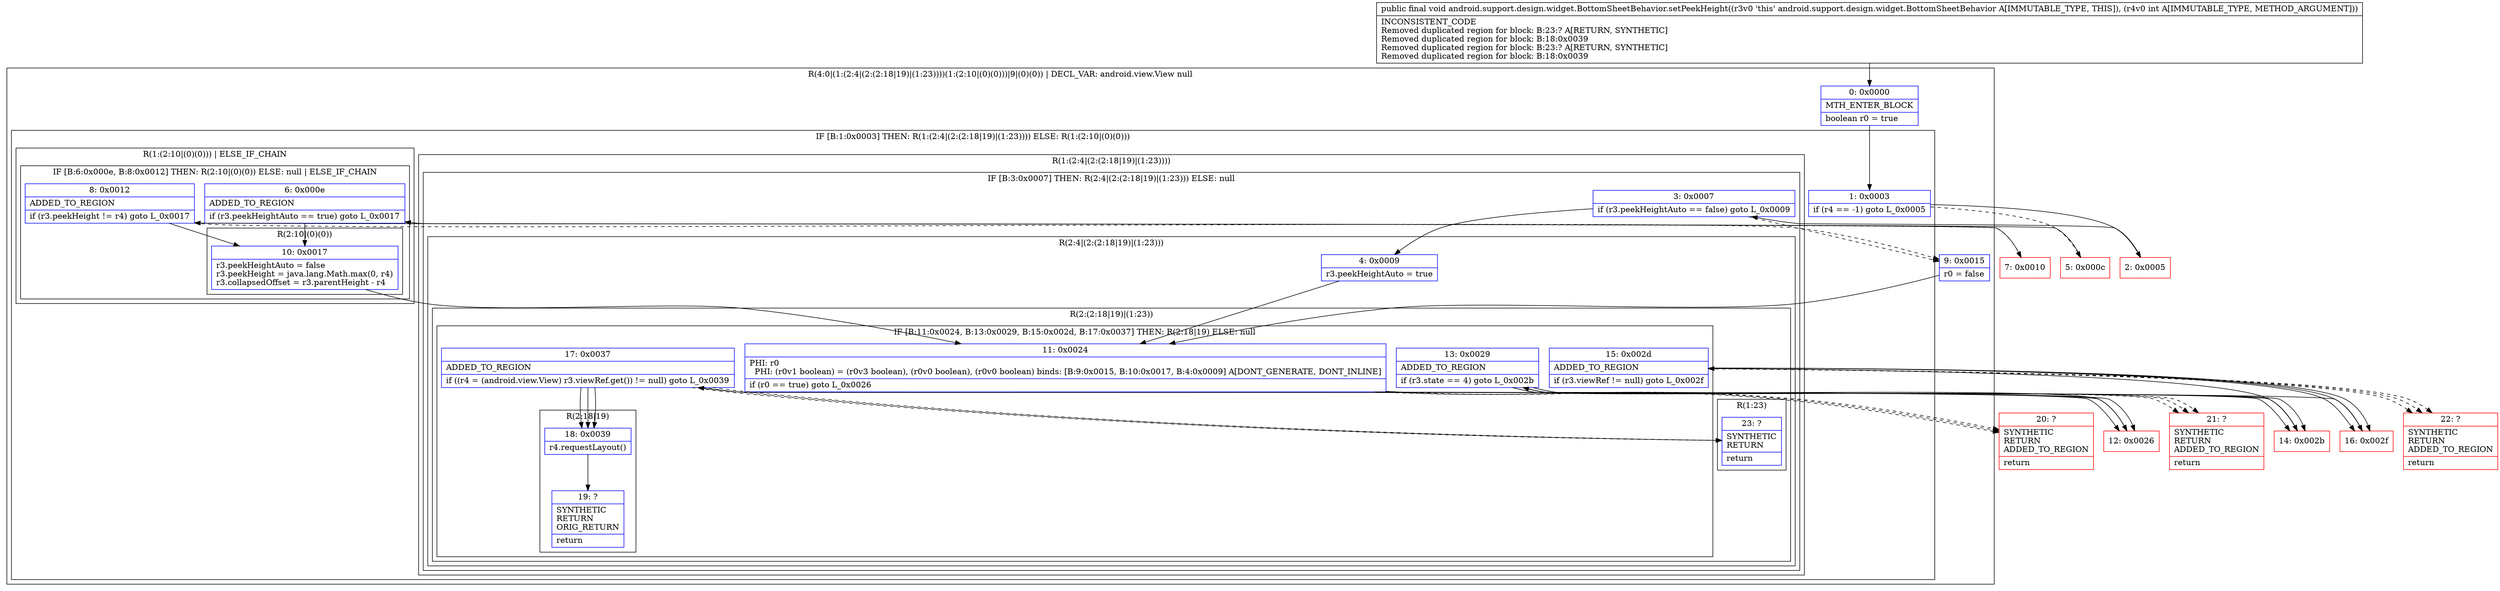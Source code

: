 digraph "CFG forandroid.support.design.widget.BottomSheetBehavior.setPeekHeight(I)V" {
subgraph cluster_Region_403466495 {
label = "R(4:0|(1:(2:4|(2:(2:18|19)|(1:23))))(1:(2:10|(0)(0)))|9|(0)(0)) | DECL_VAR: android.view.View null\l";
node [shape=record,color=blue];
Node_0 [shape=record,label="{0\:\ 0x0000|MTH_ENTER_BLOCK\l|boolean r0 = true\l}"];
subgraph cluster_IfRegion_801789200 {
label = "IF [B:1:0x0003] THEN: R(1:(2:4|(2:(2:18|19)|(1:23)))) ELSE: R(1:(2:10|(0)(0)))";
node [shape=record,color=blue];
Node_1 [shape=record,label="{1\:\ 0x0003|if (r4 == \-1) goto L_0x0005\l}"];
subgraph cluster_Region_516979481 {
label = "R(1:(2:4|(2:(2:18|19)|(1:23))))";
node [shape=record,color=blue];
subgraph cluster_IfRegion_339882258 {
label = "IF [B:3:0x0007] THEN: R(2:4|(2:(2:18|19)|(1:23))) ELSE: null";
node [shape=record,color=blue];
Node_3 [shape=record,label="{3\:\ 0x0007|if (r3.peekHeightAuto == false) goto L_0x0009\l}"];
subgraph cluster_Region_456358304 {
label = "R(2:4|(2:(2:18|19)|(1:23)))";
node [shape=record,color=blue];
Node_4 [shape=record,label="{4\:\ 0x0009|r3.peekHeightAuto = true\l}"];
subgraph cluster_Region_1722604803 {
label = "R(2:(2:18|19)|(1:23))";
node [shape=record,color=blue];
subgraph cluster_IfRegion_415258197 {
label = "IF [B:11:0x0024, B:13:0x0029, B:15:0x002d, B:17:0x0037] THEN: R(2:18|19) ELSE: null";
node [shape=record,color=blue];
Node_11 [shape=record,label="{11\:\ 0x0024|PHI: r0 \l  PHI: (r0v1 boolean) = (r0v3 boolean), (r0v0 boolean), (r0v0 boolean) binds: [B:9:0x0015, B:10:0x0017, B:4:0x0009] A[DONT_GENERATE, DONT_INLINE]\l|if (r0 == true) goto L_0x0026\l}"];
Node_13 [shape=record,label="{13\:\ 0x0029|ADDED_TO_REGION\l|if (r3.state == 4) goto L_0x002b\l}"];
Node_15 [shape=record,label="{15\:\ 0x002d|ADDED_TO_REGION\l|if (r3.viewRef != null) goto L_0x002f\l}"];
Node_17 [shape=record,label="{17\:\ 0x0037|ADDED_TO_REGION\l|if ((r4 = (android.view.View) r3.viewRef.get()) != null) goto L_0x0039\l}"];
subgraph cluster_Region_2075748988 {
label = "R(2:18|19)";
node [shape=record,color=blue];
Node_18 [shape=record,label="{18\:\ 0x0039|r4.requestLayout()\l}"];
Node_19 [shape=record,label="{19\:\ ?|SYNTHETIC\lRETURN\lORIG_RETURN\l|return\l}"];
}
}
subgraph cluster_Region_2130054840 {
label = "R(1:23)";
node [shape=record,color=blue];
Node_23 [shape=record,label="{23\:\ ?|SYNTHETIC\lRETURN\l|return\l}"];
}
}
}
}
}
subgraph cluster_Region_2114492095 {
label = "R(1:(2:10|(0)(0))) | ELSE_IF_CHAIN\l";
node [shape=record,color=blue];
subgraph cluster_IfRegion_2118912184 {
label = "IF [B:6:0x000e, B:8:0x0012] THEN: R(2:10|(0)(0)) ELSE: null | ELSE_IF_CHAIN\l";
node [shape=record,color=blue];
Node_6 [shape=record,label="{6\:\ 0x000e|ADDED_TO_REGION\l|if (r3.peekHeightAuto == true) goto L_0x0017\l}"];
Node_8 [shape=record,label="{8\:\ 0x0012|ADDED_TO_REGION\l|if (r3.peekHeight != r4) goto L_0x0017\l}"];
subgraph cluster_Region_1310095239 {
label = "R(2:10|(0)(0))";
node [shape=record,color=blue];
Node_10 [shape=record,label="{10\:\ 0x0017|r3.peekHeightAuto = false\lr3.peekHeight = java.lang.Math.max(0, r4)\lr3.collapsedOffset = r3.parentHeight \- r4\l}"];
subgraph cluster_IfRegion_809831289 {
label = "IF [B:11:0x0024, B:13:0x0029, B:15:0x002d, B:17:0x0037] THEN: R(0) ELSE: R(0)";
node [shape=record,color=blue];
Node_11 [shape=record,label="{11\:\ 0x0024|PHI: r0 \l  PHI: (r0v1 boolean) = (r0v3 boolean), (r0v0 boolean), (r0v0 boolean) binds: [B:9:0x0015, B:10:0x0017, B:4:0x0009] A[DONT_GENERATE, DONT_INLINE]\l|if (r0 == true) goto L_0x0026\l}"];
Node_13 [shape=record,label="{13\:\ 0x0029|ADDED_TO_REGION\l|if (r3.state == 4) goto L_0x002b\l}"];
Node_15 [shape=record,label="{15\:\ 0x002d|ADDED_TO_REGION\l|if (r3.viewRef != null) goto L_0x002f\l}"];
Node_17 [shape=record,label="{17\:\ 0x0037|ADDED_TO_REGION\l|if ((r4 = (android.view.View) r3.viewRef.get()) != null) goto L_0x0039\l}"];
subgraph cluster_Region_14365491 {
label = "R(0)";
node [shape=record,color=blue];
}
subgraph cluster_Region_987554041 {
label = "R(0)";
node [shape=record,color=blue];
}
}
}
}
}
}
Node_9 [shape=record,label="{9\:\ 0x0015|r0 = false\l}"];
subgraph cluster_IfRegion_457889113 {
label = "IF [B:11:0x0024, B:13:0x0029, B:15:0x002d, B:17:0x0037] THEN: R(0) ELSE: R(0)";
node [shape=record,color=blue];
Node_11 [shape=record,label="{11\:\ 0x0024|PHI: r0 \l  PHI: (r0v1 boolean) = (r0v3 boolean), (r0v0 boolean), (r0v0 boolean) binds: [B:9:0x0015, B:10:0x0017, B:4:0x0009] A[DONT_GENERATE, DONT_INLINE]\l|if (r0 == true) goto L_0x0026\l}"];
Node_13 [shape=record,label="{13\:\ 0x0029|ADDED_TO_REGION\l|if (r3.state == 4) goto L_0x002b\l}"];
Node_15 [shape=record,label="{15\:\ 0x002d|ADDED_TO_REGION\l|if (r3.viewRef != null) goto L_0x002f\l}"];
Node_17 [shape=record,label="{17\:\ 0x0037|ADDED_TO_REGION\l|if ((r4 = (android.view.View) r3.viewRef.get()) != null) goto L_0x0039\l}"];
subgraph cluster_Region_608909010 {
label = "R(0)";
node [shape=record,color=blue];
}
subgraph cluster_Region_1495062419 {
label = "R(0)";
node [shape=record,color=blue];
}
}
}
Node_2 [shape=record,color=red,label="{2\:\ 0x0005}"];
Node_5 [shape=record,color=red,label="{5\:\ 0x000c}"];
Node_7 [shape=record,color=red,label="{7\:\ 0x0010}"];
Node_12 [shape=record,color=red,label="{12\:\ 0x0026}"];
Node_14 [shape=record,color=red,label="{14\:\ 0x002b}"];
Node_16 [shape=record,color=red,label="{16\:\ 0x002f}"];
Node_20 [shape=record,color=red,label="{20\:\ ?|SYNTHETIC\lRETURN\lADDED_TO_REGION\l|return\l}"];
Node_21 [shape=record,color=red,label="{21\:\ ?|SYNTHETIC\lRETURN\lADDED_TO_REGION\l|return\l}"];
Node_22 [shape=record,color=red,label="{22\:\ ?|SYNTHETIC\lRETURN\lADDED_TO_REGION\l|return\l}"];
MethodNode[shape=record,label="{public final void android.support.design.widget.BottomSheetBehavior.setPeekHeight((r3v0 'this' android.support.design.widget.BottomSheetBehavior A[IMMUTABLE_TYPE, THIS]), (r4v0 int A[IMMUTABLE_TYPE, METHOD_ARGUMENT]))  | INCONSISTENT_CODE\lRemoved duplicated region for block: B:23:? A[RETURN, SYNTHETIC]\lRemoved duplicated region for block: B:18:0x0039 \lRemoved duplicated region for block: B:23:? A[RETURN, SYNTHETIC]\lRemoved duplicated region for block: B:18:0x0039 \l}"];
MethodNode -> Node_0;
Node_0 -> Node_1;
Node_1 -> Node_2;
Node_1 -> Node_5[style=dashed];
Node_3 -> Node_4;
Node_3 -> Node_9[style=dashed];
Node_4 -> Node_11;
Node_11 -> Node_12;
Node_11 -> Node_20[style=dashed];
Node_13 -> Node_14;
Node_13 -> Node_21[style=dashed];
Node_15 -> Node_16;
Node_15 -> Node_22[style=dashed];
Node_17 -> Node_18;
Node_17 -> Node_23[style=dashed];
Node_18 -> Node_19;
Node_6 -> Node_7[style=dashed];
Node_6 -> Node_10;
Node_8 -> Node_9[style=dashed];
Node_8 -> Node_10;
Node_10 -> Node_11;
Node_11 -> Node_12;
Node_11 -> Node_20[style=dashed];
Node_13 -> Node_14;
Node_13 -> Node_21[style=dashed];
Node_15 -> Node_16;
Node_15 -> Node_22[style=dashed];
Node_17 -> Node_18;
Node_17 -> Node_23[style=dashed];
Node_9 -> Node_11;
Node_11 -> Node_12;
Node_11 -> Node_20[style=dashed];
Node_13 -> Node_14;
Node_13 -> Node_21[style=dashed];
Node_15 -> Node_16;
Node_15 -> Node_22[style=dashed];
Node_17 -> Node_18;
Node_17 -> Node_23[style=dashed];
Node_2 -> Node_3;
Node_5 -> Node_6;
Node_7 -> Node_8;
Node_12 -> Node_13;
Node_14 -> Node_15;
Node_16 -> Node_17;
}

